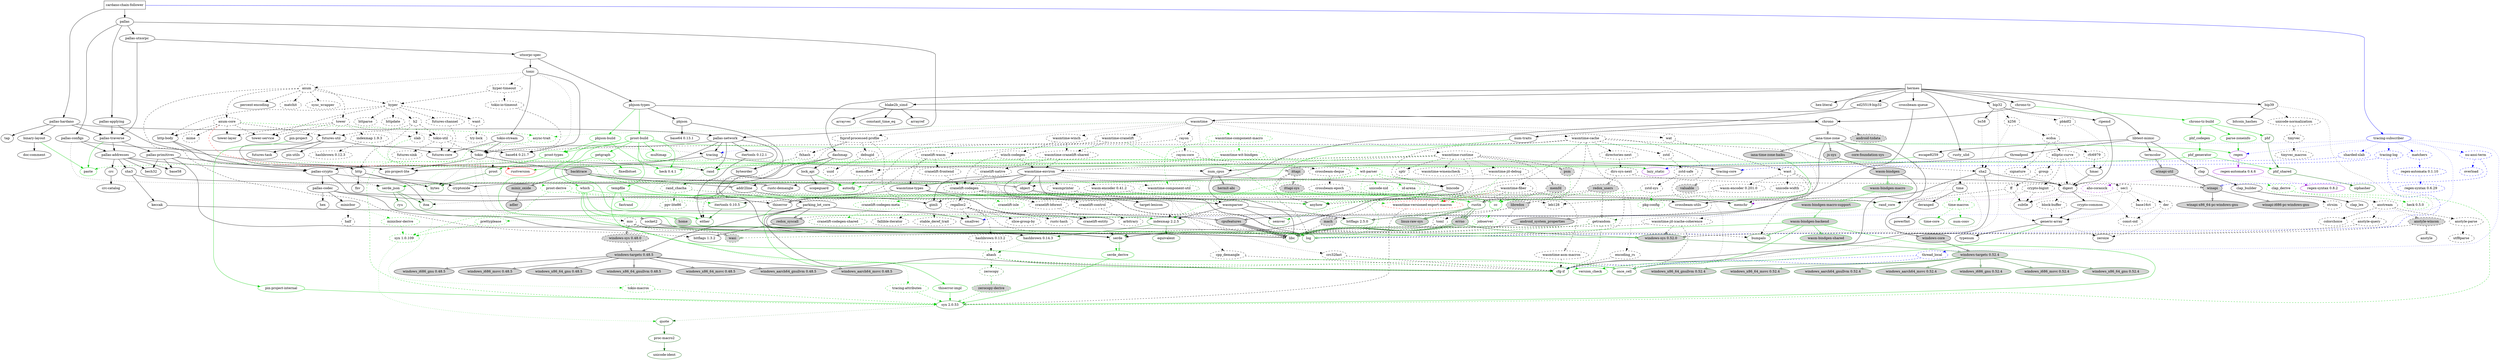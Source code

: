 digraph {
    0 [ label = "hermes" shape = box]
    1 [ label = "cardano-chain-follower" shape = box]
    2 [ label = "anyhow" color = darkgreen]
    3 [ label = "bip32" ]
    4 [ label = "bip39" ]
    5 [ label = "blake2b_simd" ]
    6 [ label = "chrono" ]
    7 [ label = "chrono-tz" ]
    8 [ label = "crossbeam-queue" ]
    9 [ label = "cryptoxide" ]
    10 [ label = "dashmap" ]
    11 [ label = "ed25519-bip32" ]
    12 [ label = "hex-literal" ]
    13 [ label = "iana-time-zone" ]
    14 [ label = "libtest-mimic" ]
    15 [ label = "once_cell" color = darkgreen]
    16 [ label = "rand" color = darkgreen]
    17 [ label = "rusty_ulid" ]
    18 [ label = "thiserror" ]
    19 [ label = "time" ]
    20 [ label = "wasmtime" ]
    21 [ label = "hex" ]
    22 [ label = "pallas" ]
    23 [ label = "pallas-hardano" ]
    24 [ label = "tokio" ]
    25 [ label = "tracing" ]
    26 [ label = "tracing-subscriber" color = blue]
    27 [ label = "bs58" ]
    28 [ label = "hmac" ]
    29 [ label = "k256" style = dashed]
    30 [ label = "pbkdf2" style = dashed]
    31 [ label = "rand_core" color = darkgreen]
    32 [ label = "ripemd" ]
    33 [ label = "sha2" ]
    34 [ label = "subtle" ]
    35 [ label = "zeroize" ]
    36 [ label = "bitcoin_hashes" ]
    37 [ label = "serde" color = darkgreen]
    38 [ label = "unicode-normalization" style = dashed]
    39 [ label = "arrayref" ]
    40 [ label = "arrayvec" ]
    41 [ label = "constant_time_eq" ]
    42 [ label = "android-tzdata" style = "dashed,filled", fillcolor = lightgrey]
    43 [ label = "js-sys" style = filled, fillcolor = lightgrey]
    44 [ label = "num-traits" ]
    45 [ label = "wasm-bindgen" style = filled, fillcolor = lightgrey]
    46 [ label = "windows-targets 0.52.4" color = darkgreen, style = filled, fillcolor = lightgrey]
    47 [ label = "chrono-tz-build" color = green3]
    48 [ label = "phf" color = darkgreen]
    49 [ label = "crossbeam-utils" ]
    50 [ label = "cfg-if" color = darkgreen]
    51 [ label = "hashbrown 0.14.3" color = darkgreen]
    52 [ label = "lock_api" ]
    53 [ label = "parking_lot_core" ]
    54 [ label = "android_system_properties" style = filled, fillcolor = lightgrey]
    55 [ label = "core-foundation-sys" style = filled, fillcolor = lightgrey]
    56 [ label = "iana-time-zone-haiku" style = filled, fillcolor = lightgrey]
    57 [ label = "windows-core" style = filled, fillcolor = lightgrey]
    58 [ label = "clap" ]
    59 [ label = "escape8259" ]
    60 [ label = "termcolor" ]
    61 [ label = "threadpool" ]
    62 [ label = "libc" color = darkgreen]
    63 [ label = "rand_chacha" color = darkgreen, style = dashed]
    64 [ label = "thiserror-impl" color = green3]
    65 [ label = "deranged" ]
    66 [ label = "itoa" color = darkgreen]
    67 [ label = "num-conv" color = darkgreen]
    68 [ label = "powerfmt" ]
    69 [ label = "time-core" color = darkgreen]
    70 [ label = "time-macros" color = green3, style = dashed]
    71 [ label = "addr2line" ]
    72 [ label = "async-trait" color = green3, style = dashed]
    73 [ label = "bincode" ]
    74 [ label = "bumpalo" color = darkgreen]
    75 [ label = "encoding_rs" style = dashed]
    76 [ label = "fxprof-processed-profile" style = dashed]
    77 [ label = "gimli" ]
    78 [ label = "indexmap 2.2.5" color = darkgreen]
    79 [ label = "ittapi" style = "dashed,filled", fillcolor = lightgrey]
    80 [ label = "log" color = darkgreen]
    81 [ label = "object" ]
    82 [ label = "paste" color = green3]
    83 [ label = "rayon" style = dashed]
    84 [ label = "rustix" color = darkgreen]
    85 [ label = "serde_derive" color = green3]
    86 [ label = "serde_json" color = darkgreen]
    87 [ label = "target-lexicon" ]
    88 [ label = "wasm-encoder 0.41.2" style = dashed]
    89 [ label = "wasmparser" ]
    90 [ label = "wasmtime-cache" style = dashed]
    91 [ label = "wasmtime-component-macro" color = green3, style = dashed]
    92 [ label = "wasmtime-component-util" color = darkgreen, style = dashed]
    93 [ label = "wasmtime-cranelift" style = dashed]
    94 [ label = "wasmtime-environ" ]
    95 [ label = "wasmtime-fiber" style = dashed]
    96 [ label = "wasmtime-jit-debug" style = dashed]
    97 [ label = "wasmtime-jit-icache-coherence" style = dashed]
    98 [ label = "wasmtime-runtime" style = dashed]
    99 [ label = "wasmtime-winch" style = dashed]
    100 [ label = "wat" style = dashed]
    101 [ label = "windows-sys 0.52.0" color = darkgreen, style = filled, fillcolor = lightgrey]
    102 [ label = "pallas-addresses" ]
    103 [ label = "pallas-applying" ]
    104 [ label = "pallas-codec" ]
    105 [ label = "pallas-configs" ]
    106 [ label = "pallas-crypto" ]
    107 [ label = "pallas-network" ]
    108 [ label = "pallas-primitives" ]
    109 [ label = "pallas-traverse" ]
    110 [ label = "pallas-utxorpc" ]
    111 [ label = "binary-layout" ]
    112 [ label = "tap" ]
    113 [ label = "backtrace" style = filled, fillcolor = lightgrey]
    114 [ label = "bytes" color = darkgreen]
    115 [ label = "mio" style = dashed]
    116 [ label = "num_cpus" ]
    117 [ label = "pin-project-lite" ]
    118 [ label = "socket2" ]
    119 [ label = "tokio-macros" color = green3, style = dashed]
    120 [ label = "windows-sys 0.48.0" style = "dashed,filled", fillcolor = lightgrey]
    121 [ label = "tracing-attributes" color = green3, style = dashed]
    122 [ label = "tracing-core" ]
    123 [ label = "matchers" color = blue, style = dashed]
    124 [ label = "nu-ansi-term" color = blue, style = dashed]
    125 [ label = "regex" color = darkviolet]
    126 [ label = "sharded-slab" color = blue, style = dashed]
    127 [ label = "smallvec" ]
    128 [ label = "thread_local" color = blue, style = dashed]
    129 [ label = "tracing-log" color = blue, style = dashed]
    130 [ label = "digest" ]
    131 [ label = "ecdsa" style = dashed]
    132 [ label = "elliptic-curve" style = dashed]
    133 [ label = "getrandom" color = darkgreen, style = dashed]
    134 [ label = "cpufeatures" style = filled, fillcolor = lightgrey]
    135 [ label = "tinyvec" style = dashed]
    136 [ label = "autocfg" color = green3]
    137 [ label = "wasm-bindgen-macro" color = green3, style = filled, fillcolor = lightgrey]
    138 [ label = "windows_aarch64_gnullvm 0.52.4" color = darkgreen, style = filled, fillcolor = lightgrey]
    139 [ label = "windows_aarch64_msvc 0.52.4" color = darkgreen, style = filled, fillcolor = lightgrey]
    140 [ label = "windows_i686_gnu 0.52.4" color = darkgreen, style = filled, fillcolor = lightgrey]
    141 [ label = "windows_i686_msvc 0.52.4" color = darkgreen, style = filled, fillcolor = lightgrey]
    142 [ label = "windows_x86_64_gnu 0.52.4" color = darkgreen, style = filled, fillcolor = lightgrey]
    143 [ label = "windows_x86_64_gnullvm 0.52.4" color = darkgreen, style = filled, fillcolor = lightgrey]
    144 [ label = "windows_x86_64_msvc 0.52.4" color = darkgreen, style = filled, fillcolor = lightgrey]
    145 [ label = "parse-zoneinfo" color = green3]
    146 [ label = "phf_codegen" color = green3]
    147 [ label = "phf_shared" color = darkgreen]
    148 [ label = "ahash" color = darkgreen, style = dashed]
    149 [ label = "scopeguard" ]
    150 [ label = "redox_syscall" style = filled, fillcolor = lightgrey]
    151 [ label = "windows-targets 0.48.5" style = filled, fillcolor = lightgrey]
    152 [ label = "cc" color = green3]
    153 [ label = "clap_builder" ]
    154 [ label = "clap_derive" color = green3, style = dashed]
    155 [ label = "rustversion" color = red]
    156 [ label = "winapi-util" style = filled, fillcolor = lightgrey]
    157 [ label = "ppv-lite86" color = darkgreen, style = dashed]
    158 [ label = "proc-macro2" color = darkgreen]
    159 [ label = "quote" color = darkgreen]
    160 [ label = "syn 2.0.53" color = darkgreen]
    161 [ label = "bitflags 2.5.0" color = darkgreen]
    162 [ label = "debugid" style = dashed]
    163 [ label = "fxhash" style = dashed]
    164 [ label = "fallible-iterator" style = dashed]
    165 [ label = "stable_deref_trait" style = dashed]
    166 [ label = "equivalent" color = darkgreen]
    167 [ label = "ittapi-sys" style = "dashed,filled", fillcolor = lightgrey]
    168 [ label = "crc32fast" style = dashed]
    169 [ label = "memchr" color = darkgreen]
    170 [ label = "either" color = darkgreen]
    171 [ label = "rayon-core" style = dashed]
    172 [ label = "errno" color = darkgreen, style = filled, fillcolor = lightgrey]
    173 [ label = "linux-raw-sys" color = darkgreen, style = filled, fillcolor = lightgrey]
    174 [ label = "ryu" color = darkgreen]
    175 [ label = "leb128" style = dashed]
    176 [ label = "semver" color = darkgreen]
    177 [ label = "base64 0.21.7" ]
    178 [ label = "directories-next" style = dashed]
    179 [ label = "toml" style = dashed]
    180 [ label = "zstd" style = dashed]
    181 [ label = "wasmtime-wit-bindgen" color = green3, style = dashed]
    182 [ label = "wit-parser" color = green3, style = dashed]
    183 [ label = "cranelift-codegen" style = dashed]
    184 [ label = "cranelift-control" style = dashed]
    185 [ label = "cranelift-entity" ]
    186 [ label = "cranelift-frontend" style = dashed]
    187 [ label = "cranelift-native" style = dashed]
    188 [ label = "cranelift-wasm" style = dashed]
    189 [ label = "wasmtime-cranelift-shared" style = dashed]
    190 [ label = "wasmtime-versioned-export-macros" color = red, style = dashed]
    191 [ label = "cpp_demangle" style = dashed]
    192 [ label = "rustc-demangle" ]
    193 [ label = "wasmprinter" style = dashed]
    194 [ label = "wasmtime-types" ]
    195 [ label = "wasmtime-asm-macros" style = dashed]
    196 [ label = "mach" style = "dashed,filled", fillcolor = lightgrey]
    197 [ label = "memfd" style = "dashed,filled", fillcolor = lightgrey]
    198 [ label = "memoffset" style = dashed]
    199 [ label = "psm" style = "dashed,filled", fillcolor = lightgrey]
    200 [ label = "sptr" style = dashed]
    201 [ label = "wasmtime-wmemcheck" style = dashed]
    202 [ label = "winch-codegen" style = dashed]
    203 [ label = "wast" style = dashed]
    204 [ label = "base58" ]
    205 [ label = "bech32" ]
    206 [ label = "crc" ]
    207 [ label = "sha3" ]
    208 [ label = "minicbor" ]
    209 [ label = "byteorder" ]
    210 [ label = "itertools 0.12.1" ]
    211 [ label = "utxorpc-spec" ]
    212 [ label = "doc-comment" ]
    213 [ label = "miniz_oxide" style = filled, fillcolor = lightgrey]
    214 [ label = "wasi" color = darkgreen, style = "dashed,filled", fillcolor = lightgrey]
    215 [ label = "hermit-abi" style = filled, fillcolor = lightgrey]
    216 [ label = "valuable" style = "dashed,filled", fillcolor = lightgrey]
    217 [ label = "regex-automata 0.1.10" color = blue, style = dashed]
    218 [ label = "overload" color = blue, style = dashed]
    219 [ label = "winapi" style = filled, fillcolor = lightgrey]
    220 [ label = "aho-corasick" color = darkviolet, style = dashed]
    221 [ label = "regex-automata 0.4.6" color = darkviolet]
    222 [ label = "regex-syntax 0.8.2" color = darkviolet]
    223 [ label = "lazy_static" color = darkviolet]
    224 [ label = "block-buffer" style = dashed]
    225 [ label = "const-oid" style = dashed]
    226 [ label = "crypto-common" ]
    227 [ label = "der" style = dashed]
    228 [ label = "rfc6979" style = dashed]
    229 [ label = "signature" style = dashed]
    230 [ label = "base16ct" style = dashed]
    231 [ label = "crypto-bigint" style = dashed]
    232 [ label = "ff" style = dashed]
    233 [ label = "generic-array" ]
    234 [ label = "group" style = dashed]
    235 [ label = "sec1" style = dashed]
    236 [ label = "tinyvec_macros" style = dashed]
    237 [ label = "wasm-bindgen-macro-support" color = green3, style = filled, fillcolor = lightgrey]
    238 [ label = "phf_generator" color = green3]
    239 [ label = "siphasher" color = darkgreen]
    240 [ label = "version_check" color = green3]
    241 [ label = "zerocopy" color = darkgreen, style = dashed]
    242 [ label = "bitflags 1.3.2" ]
    243 [ label = "windows_aarch64_gnullvm 0.48.5" style = filled, fillcolor = lightgrey]
    244 [ label = "windows_aarch64_msvc 0.48.5" style = filled, fillcolor = lightgrey]
    245 [ label = "windows_i686_gnu 0.48.5" style = filled, fillcolor = lightgrey]
    246 [ label = "windows_i686_msvc 0.48.5" style = filled, fillcolor = lightgrey]
    247 [ label = "windows_x86_64_gnu 0.48.5" style = filled, fillcolor = lightgrey]
    248 [ label = "windows_x86_64_gnullvm 0.48.5" style = filled, fillcolor = lightgrey]
    249 [ label = "windows_x86_64_msvc 0.48.5" style = filled, fillcolor = lightgrey]
    250 [ label = "jobserver" color = green3, style = dashed]
    251 [ label = "anstream" style = dashed]
    252 [ label = "anstyle" ]
    253 [ label = "clap_lex" ]
    254 [ label = "strsim" style = dashed]
    255 [ label = "heck 0.5.0" color = green3, style = dashed]
    256 [ label = "unicode-ident" color = darkgreen]
    257 [ label = "uuid" style = dashed]
    258 [ label = "crossbeam-deque" style = dashed]
    259 [ label = "dirs-sys-next" style = dashed]
    260 [ label = "zstd-safe" style = dashed]
    261 [ label = "heck 0.4.1" color = green3]
    262 [ label = "id-arena" color = green3, style = dashed]
    263 [ label = "unicode-xid" color = green3, style = dashed]
    264 [ label = "cranelift-bforest" style = dashed]
    265 [ label = "cranelift-codegen-meta" color = green3, style = dashed]
    266 [ label = "cranelift-codegen-shared" color = darkgreen, style = dashed]
    267 [ label = "cranelift-isle" color = green3, style = dashed]
    268 [ label = "regalloc2" style = dashed]
    269 [ label = "arbitrary" style = dashed]
    270 [ label = "itertools 0.10.5" color = darkgreen]
    271 [ label = "unicode-width" style = dashed]
    272 [ label = "wasm-encoder 0.201.0" style = dashed]
    273 [ label = "crc-catalog" ]
    274 [ label = "keccak" ]
    275 [ label = "half" style = dashed]
    276 [ label = "minicbor-derive" color = green3, style = dashed]
    277 [ label = "pbjson" ]
    278 [ label = "pbjson-types" ]
    279 [ label = "prost" color = darkgreen]
    280 [ label = "tonic" ]
    281 [ label = "adler" style = filled, fillcolor = lightgrey]
    282 [ label = "regex-syntax 0.6.29" color = blue, style = dashed]
    283 [ label = "winapi-i686-pc-windows-gnu" style = filled, fillcolor = lightgrey]
    284 [ label = "winapi-x86_64-pc-windows-gnu" style = filled, fillcolor = lightgrey]
    285 [ label = "typenum" ]
    286 [ label = "wasm-bindgen-backend" color = green3, style = filled, fillcolor = lightgrey]
    287 [ label = "wasm-bindgen-shared" color = green3, style = filled, fillcolor = lightgrey]
    288 [ label = "zerocopy-derive" color = green3, style = "dashed,filled", fillcolor = lightgrey]
    289 [ label = "anstyle-parse" style = dashed]
    290 [ label = "anstyle-query" style = dashed]
    291 [ label = "anstyle-wincon" style = "dashed,filled", fillcolor = lightgrey]
    292 [ label = "colorchoice" style = dashed]
    293 [ label = "utf8parse" style = dashed]
    294 [ label = "crossbeam-epoch" style = dashed]
    295 [ label = "redox_users" style = "dashed,filled", fillcolor = lightgrey]
    296 [ label = "zstd-sys" style = dashed]
    297 [ label = "hashbrown 0.13.2" style = dashed]
    298 [ label = "rustc-hash" style = dashed]
    299 [ label = "slice-group-by" style = dashed]
    300 [ label = "syn 1.0.109" color = green3, style = dashed]
    301 [ label = "base64 0.13.1" ]
    302 [ label = "pbjson-build" color = green3]
    303 [ label = "prost-build" color = green3]
    304 [ label = "prost-derive" color = green3, style = dashed]
    305 [ label = "axum" style = dashed]
    306 [ label = "futures-core" ]
    307 [ label = "futures-util" ]
    308 [ label = "h2" style = dashed]
    309 [ label = "http" ]
    310 [ label = "http-body" ]
    311 [ label = "hyper" style = dashed]
    312 [ label = "hyper-timeout" style = dashed]
    313 [ label = "percent-encoding" ]
    314 [ label = "pin-project" ]
    315 [ label = "tokio-stream" ]
    316 [ label = "tower" style = dashed]
    317 [ label = "tower-layer" ]
    318 [ label = "tower-service" ]
    319 [ label = "libredox" style = "dashed,filled", fillcolor = lightgrey]
    320 [ label = "pkg-config" color = green3, style = dashed]
    321 [ label = "prost-types" color = green3]
    322 [ label = "multimap" color = green3]
    323 [ label = "petgraph" color = green3]
    324 [ label = "prettyplease" color = green3, style = dashed]
    325 [ label = "tempfile" color = green3]
    326 [ label = "which" color = green3]
    327 [ label = "axum-core" style = dashed]
    328 [ label = "matchit" style = dashed]
    329 [ label = "mime" style = dashed]
    330 [ label = "sync_wrapper" style = dashed]
    331 [ label = "futures-task" ]
    332 [ label = "pin-utils" ]
    333 [ label = "fnv" ]
    334 [ label = "futures-sink" style = dashed]
    335 [ label = "slab" style = dashed]
    336 [ label = "tokio-util" style = dashed]
    337 [ label = "futures-channel" style = dashed]
    338 [ label = "httparse" style = dashed]
    339 [ label = "httpdate" style = dashed]
    340 [ label = "want" style = dashed]
    341 [ label = "tokio-io-timeout" style = dashed]
    342 [ label = "pin-project-internal" color = green3]
    343 [ label = "indexmap 1.9.3" style = dashed]
    344 [ label = "fixedbitset" color = green3]
    345 [ label = "fastrand" color = green3]
    346 [ label = "home" color = green3, style = filled, fillcolor = lightgrey]
    347 [ label = "try-lock" style = dashed]
    348 [ label = "hashbrown 0.12.3" style = dashed]
    0 -> 3 [ ]
    0 -> 4 [ ]
    0 -> 5 [ ]
    0 -> 7 [ ]
    0 -> 8 [ ]
    0 -> 10 [ ]
    0 -> 11 [ ]
    0 -> 12 [ ]
    0 -> 14 [ ]
    0 -> 17 [ ]
    0 -> 20 [ ]
    1 -> 22 [ ]
    1 -> 23 [ ]
    1 -> 26 [ color = blue]
    3 -> 27 [ ]
    3 -> 29 [ style = dotted]
    3 -> 15 [ style = dotted]
    3 -> 30 [ style = dotted]
    3 -> 32 [ ]
    4 -> 36 [ ]
    4 -> 37 [ style = dotted]
    4 -> 38 [ style = dotted]
    5 -> 39 [ ]
    5 -> 40 [ ]
    5 -> 41 [ ]
    6 -> 42 [ arrowType = empty, fillcolor = lightgrey, style = dotted]
    6 -> 13 [ arrowType = empty, fillcolor = lightgrey, style = dotted]
    6 -> 44 [ ]
    7 -> 6 [ ]
    7 -> 47 [ color = green3]
    8 -> 49 [ ]
    10 -> 51 [ ]
    10 -> 52 [ ]
    10 -> 53 [ ]
    11 -> 9 [ ]
    13 -> 54 [ arrowType = empty, fillcolor = lightgrey]
    13 -> 55 [ arrowType = empty, fillcolor = lightgrey]
    13 -> 56 [ arrowType = empty, fillcolor = lightgrey]
    13 -> 43 [ arrowType = empty, fillcolor = lightgrey]
    13 -> 57 [ arrowType = empty, fillcolor = lightgrey]
    14 -> 58 [ ]
    14 -> 59 [ ]
    14 -> 60 [ ]
    14 -> 61 [ ]
    16 -> 63 [ color = darkgreen, style = dotted]
    17 -> 16 [ style = dotted]
    17 -> 19 [ style = dotted]
    18 -> 64 [ color = green3]
    19 -> 65 [ ]
    19 -> 66 [ style = dotted]
    19 -> 37 [ style = dotted]
    19 -> 70 [ color = green3, style = dotted]
    20 -> 71 [ style = dotted]
    20 -> 72 [ color = green3, style = dotted]
    20 -> 76 [ style = dotted]
    20 -> 79 [ arrowType = empty, fillcolor = lightgrey, style = dotted]
    20 -> 83 [ style = dotted]
    20 -> 90 [ style = dotted]
    20 -> 91 [ color = green3, style = dotted]
    20 -> 93 [ style = dotted]
    20 -> 97 [ style = dotted]
    20 -> 98 [ style = dotted]
    20 -> 99 [ style = dotted]
    20 -> 100 [ style = dotted]
    22 -> 103 [ ]
    22 -> 105 [ ]
    22 -> 107 [ ]
    22 -> 110 [ ]
    23 -> 111 [ ]
    23 -> 107 [ ]
    23 -> 109 [ ]
    23 -> 112 [ ]
    24 -> 113 [ arrowType = empty, fillcolor = lightgrey]
    24 -> 114 [ style = dotted]
    24 -> 115 [ style = dotted]
    24 -> 116 [ style = dotted]
    24 -> 117 [ ]
    24 -> 118 [ arrowType = empty, fillcolor = lightgrey, style = dotted]
    24 -> 119 [ color = green3, style = dotted]
    25 -> 117 [ ]
    25 -> 121 [ color = green3, style = dotted]
    25 -> 122 [ ]
    26 -> 123 [ color = blue, style = dotted]
    26 -> 124 [ color = blue, style = dotted]
    26 -> 125 [ color = blue, style = dotted]
    26 -> 126 [ color = blue, style = dotted]
    26 -> 127 [ color = blue, style = dotted]
    26 -> 128 [ color = blue, style = dotted]
    26 -> 25 [ color = blue, style = dotted]
    26 -> 129 [ color = blue, style = dotted]
    27 -> 33 [ style = dotted]
    28 -> 130 [ ]
    29 -> 131 [ style = dotted]
    29 -> 33 [ style = dotted]
    30 -> 28 [ style = dotted]
    31 -> 133 [ color = darkgreen, style = dotted]
    32 -> 130 [ ]
    33 -> 50 [ ]
    33 -> 134 [ arrowType = empty, fillcolor = lightgrey]
    33 -> 130 [ ]
    37 -> 85 [ color = green3, style = dotted]
    37 -> 85 [ color = green3, arrowType = empty, fillcolor = lightgrey]
    38 -> 135 [ style = dashed]
    43 -> 45 [ arrowType = empty, fillcolor = lightgrey]
    44 -> 136 [ color = green3]
    45 -> 50 [ arrowType = empty, fillcolor = lightgrey]
    45 -> 137 [ color = green3, arrowType = empty, fillcolor = lightgrey]
    46 -> 138 [ color = darkgreen, arrowType = empty, fillcolor = lightgrey]
    46 -> 139 [ color = darkgreen, arrowType = empty, fillcolor = lightgrey]
    46 -> 140 [ color = darkgreen, arrowType = empty, fillcolor = lightgrey]
    46 -> 141 [ color = darkgreen, arrowType = empty, fillcolor = lightgrey]
    46 -> 142 [ color = darkgreen, arrowType = empty, fillcolor = lightgrey]
    46 -> 143 [ color = darkgreen, arrowType = empty, fillcolor = lightgrey]
    46 -> 144 [ color = darkgreen, arrowType = empty, fillcolor = lightgrey]
    47 -> 145 [ color = green3]
    47 -> 48 [ color = green3]
    47 -> 146 [ color = green3]
    48 -> 147 [ color = darkgreen]
    51 -> 148 [ color = darkgreen, style = dotted]
    52 -> 136 [ color = green3]
    52 -> 149 [ ]
    53 -> 50 [ ]
    53 -> 62 [ arrowType = empty, fillcolor = lightgrey]
    53 -> 150 [ arrowType = empty, fillcolor = lightgrey]
    53 -> 127 [ ]
    53 -> 151 [ arrowType = empty, fillcolor = lightgrey]
    54 -> 62 [ arrowType = empty, fillcolor = lightgrey]
    56 -> 152 [ color = green3, arrowType = empty, fillcolor = lightgrey]
    57 -> 46 [ arrowType = empty, fillcolor = lightgrey]
    58 -> 153 [ ]
    58 -> 154 [ color = green3, style = dotted]
    59 -> 155 [ color = green3]
    60 -> 156 [ arrowType = empty, fillcolor = lightgrey]
    61 -> 116 [ ]
    63 -> 157 [ color = darkgreen, style = dashed]
    63 -> 31 [ color = darkgreen, style = dashed]
    64 -> 160 [ color = green3]
    65 -> 68 [ style = dotted]
    70 -> 67 [ color = green3, style = dashed]
    70 -> 69 [ color = green3, style = dashed]
    71 -> 77 [ ]
    72 -> 160 [ color = green3, style = dashed]
    73 -> 37 [ ]
    75 -> 50 [ style = dashed]
    76 -> 161 [ style = dashed]
    76 -> 162 [ style = dashed]
    76 -> 163 [ style = dashed]
    76 -> 86 [ style = dashed]
    77 -> 164 [ style = dotted]
    77 -> 78 [ style = dotted]
    77 -> 165 [ style = dotted]
    78 -> 166 [ color = darkgreen]
    78 -> 51 [ color = darkgreen]
    78 -> 37 [ color = darkgreen, style = dotted]
    79 -> 2 [ arrowType = empty, fillcolor = lightgrey, style = dashed]
    79 -> 167 [ arrowType = empty, fillcolor = lightgrey, style = dashed]
    79 -> 80 [ arrowType = empty, fillcolor = lightgrey, style = dashed]
    81 -> 168 [ style = dotted]
    81 -> 78 [ style = dotted]
    81 -> 169 [ ]
    83 -> 170 [ style = dashed]
    83 -> 171 [ style = dashed]
    84 -> 161 [ color = darkgreen]
    84 -> 172 [ color = darkgreen, arrowType = empty, fillcolor = lightgrey, style = dotted]
    84 -> 172 [ color = darkgreen, arrowType = empty, fillcolor = lightgrey]
    84 -> 172 [ color = darkgreen, arrowType = empty, fillcolor = lightgrey]
    84 -> 173 [ color = darkgreen, arrowType = empty, fillcolor = lightgrey]
    84 -> 173 [ color = darkgreen, arrowType = empty, fillcolor = lightgrey]
    85 -> 160 [ color = green3]
    86 -> 66 [ color = darkgreen]
    86 -> 174 [ color = darkgreen]
    86 -> 37 [ color = darkgreen]
    88 -> 175 [ style = dashed]
    89 -> 161 [ ]
    89 -> 78 [ ]
    89 -> 176 [ ]
    90 -> 2 [ style = dashed]
    90 -> 177 [ style = dashed]
    90 -> 73 [ style = dashed]
    90 -> 178 [ style = dashed]
    90 -> 80 [ style = dashed]
    90 -> 84 [ arrowType = empty, fillcolor = lightgrey, style = dashed]
    90 -> 33 [ style = dashed]
    90 -> 179 [ style = dashed]
    90 -> 180 [ style = dashed]
    91 -> 92 [ color = green3, style = dashed]
    91 -> 181 [ color = green3, style = dashed]
    93 -> 188 [ style = dashed]
    93 -> 189 [ style = dashed]
    93 -> 190 [ color = green3, style = dashed]
    94 -> 73 [ ]
    94 -> 191 [ style = dotted]
    94 -> 77 [ ]
    94 -> 80 [ ]
    94 -> 81 [ ]
    94 -> 192 [ style = dotted]
    94 -> 87 [ ]
    94 -> 88 [ style = dotted]
    94 -> 193 [ style = dotted]
    94 -> 92 [ style = dotted]
    94 -> 194 [ ]
    95 -> 2 [ style = dashed]
    95 -> 152 [ color = green3, style = dashed]
    95 -> 84 [ arrowType = empty, fillcolor = lightgrey, style = dashed]
    95 -> 195 [ arrowType = empty, fillcolor = lightgrey, style = dashed]
    95 -> 190 [ color = green3, style = dashed]
    95 -> 190 [ color = red, style = dashed]
    96 -> 81 [ style = dotted]
    96 -> 84 [ arrowType = empty, fillcolor = lightgrey, style = dotted]
    96 -> 190 [ color = green3, style = dashed]
    97 -> 50 [ style = dashed]
    97 -> 62 [ arrowType = empty, fillcolor = lightgrey, style = dashed]
    97 -> 101 [ arrowType = empty, fillcolor = lightgrey, style = dashed]
    98 -> 75 [ style = dotted]
    98 -> 196 [ arrowType = empty, fillcolor = lightgrey, style = dashed]
    98 -> 197 [ arrowType = empty, fillcolor = lightgrey, style = dashed]
    98 -> 198 [ style = dashed]
    98 -> 82 [ color = green3, style = dashed]
    98 -> 199 [ arrowType = empty, fillcolor = lightgrey, style = dashed]
    98 -> 200 [ style = dashed]
    98 -> 94 [ style = dashed]
    98 -> 95 [ style = dotted]
    98 -> 96 [ style = dotted]
    98 -> 201 [ style = dashed]
    99 -> 189 [ style = dashed]
    99 -> 202 [ style = dashed]
    100 -> 203 [ style = dashed]
    101 -> 46 [ color = darkgreen, arrowType = empty, fillcolor = lightgrey]
    102 -> 204 [ ]
    102 -> 205 [ ]
    102 -> 206 [ ]
    102 -> 106 [ ]
    102 -> 207 [ ]
    103 -> 109 [ ]
    103 -> 16 [ ]
    104 -> 21 [ ]
    104 -> 208 [ ]
    104 -> 37 [ ]
    104 -> 18 [ ]
    105 -> 177 [ ]
    105 -> 102 [ ]
    105 -> 86 [ style = dotted]
    106 -> 9 [ ]
    106 -> 104 [ ]
    106 -> 31 [ ]
    107 -> 209 [ ]
    107 -> 210 [ ]
    107 -> 106 [ ]
    107 -> 16 [ ]
    107 -> 24 [ ]
    107 -> 25 [ ]
    108 -> 204 [ ]
    108 -> 205 [ ]
    108 -> 80 [ ]
    108 -> 106 [ ]
    108 -> 86 [ style = dotted]
    109 -> 102 [ ]
    109 -> 108 [ ]
    109 -> 82 [ color = green3]
    110 -> 109 [ ]
    110 -> 211 [ ]
    111 -> 212 [ ]
    111 -> 82 [ color = green3]
    113 -> 71 [ arrowType = empty, fillcolor = lightgrey]
    113 -> 152 [ color = green3, arrowType = empty, fillcolor = lightgrey]
    113 -> 213 [ arrowType = empty, fillcolor = lightgrey]
    113 -> 81 [ arrowType = empty, fillcolor = lightgrey]
    113 -> 192 [ arrowType = empty, fillcolor = lightgrey]
    115 -> 62 [ arrowType = empty, fillcolor = lightgrey, style = dashed]
    115 -> 62 [ arrowType = empty, fillcolor = lightgrey, style = dashed]
    115 -> 214 [ arrowType = empty, fillcolor = lightgrey, style = dashed]
    115 -> 120 [ arrowType = empty, fillcolor = lightgrey, style = dashed]
    116 -> 215 [ arrowType = empty, fillcolor = lightgrey]
    116 -> 62 [ arrowType = empty, fillcolor = lightgrey]
    118 -> 62 [ arrowType = empty, fillcolor = lightgrey]
    118 -> 101 [ arrowType = empty, fillcolor = lightgrey]
    119 -> 160 [ color = green3, style = dashed]
    120 -> 151 [ arrowType = empty, fillcolor = lightgrey, style = dashed]
    121 -> 160 [ color = green3, style = dashed]
    122 -> 15 [ style = dotted]
    122 -> 216 [ arrowType = empty, fillcolor = lightgrey, style = dotted]
    123 -> 217 [ color = blue, style = dashed]
    124 -> 218 [ color = blue, style = dashed]
    124 -> 219 [ color = blue, arrowType = empty, fillcolor = lightgrey, style = dashed]
    125 -> 221 [ color = darkviolet]
    126 -> 223 [ color = blue, style = dashed]
    128 -> 50 [ color = blue, style = dashed]
    128 -> 15 [ color = blue, style = dashed]
    129 -> 80 [ color = blue, style = dashed]
    129 -> 122 [ color = blue, style = dashed]
    130 -> 224 [ style = dotted]
    130 -> 225 [ style = dotted]
    130 -> 226 [ ]
    130 -> 34 [ style = dotted]
    131 -> 132 [ style = dashed]
    131 -> 228 [ style = dotted]
    131 -> 229 [ style = dashed]
    132 -> 231 [ style = dashed]
    132 -> 130 [ style = dotted]
    132 -> 234 [ style = dotted]
    132 -> 235 [ style = dotted]
    133 -> 50 [ color = darkgreen, style = dashed]
    133 -> 62 [ color = darkgreen, arrowType = empty, fillcolor = lightgrey, style = dashed]
    133 -> 214 [ color = darkgreen, arrowType = empty, fillcolor = lightgrey, style = dashed]
    134 -> 62 [ arrowType = empty, fillcolor = lightgrey]
    134 -> 62 [ arrowType = empty, fillcolor = lightgrey]
    134 -> 62 [ arrowType = empty, fillcolor = lightgrey]
    134 -> 62 [ arrowType = empty, fillcolor = lightgrey]
    135 -> 236 [ style = dotted]
    137 -> 237 [ color = green3, arrowType = empty, fillcolor = lightgrey]
    145 -> 125 [ color = green3]
    146 -> 238 [ color = green3]
    147 -> 239 [ color = darkgreen]
    148 -> 50 [ color = darkgreen, style = dashed]
    148 -> 15 [ color = darkgreen, arrowType = empty, fillcolor = lightgrey, style = dashed]
    148 -> 240 [ color = green3, style = dashed]
    148 -> 241 [ color = darkgreen, style = dashed]
    150 -> 242 [ arrowType = empty, fillcolor = lightgrey]
    151 -> 243 [ arrowType = empty, fillcolor = lightgrey]
    151 -> 244 [ arrowType = empty, fillcolor = lightgrey]
    151 -> 245 [ arrowType = empty, fillcolor = lightgrey]
    151 -> 246 [ arrowType = empty, fillcolor = lightgrey]
    151 -> 247 [ arrowType = empty, fillcolor = lightgrey]
    151 -> 248 [ arrowType = empty, fillcolor = lightgrey]
    151 -> 249 [ arrowType = empty, fillcolor = lightgrey]
    152 -> 250 [ color = green3, style = dotted]
    153 -> 251 [ style = dotted]
    153 -> 253 [ ]
    153 -> 254 [ style = dotted]
    154 -> 255 [ color = green3, style = dashed]
    154 -> 160 [ color = green3, style = dashed]
    156 -> 219 [ arrowType = empty, fillcolor = lightgrey]
    158 -> 256 [ color = darkgreen]
    159 -> 158 [ color = darkgreen]
    160 -> 159 [ color = darkgreen, style = dotted]
    162 -> 257 [ style = dashed]
    163 -> 209 [ style = dashed]
    167 -> 152 [ color = green3, arrowType = empty, fillcolor = lightgrey, style = dashed]
    168 -> 50 [ style = dashed]
    171 -> 258 [ style = dashed]
    172 -> 62 [ color = darkgreen, arrowType = empty, fillcolor = lightgrey]
    172 -> 62 [ color = darkgreen, arrowType = empty, fillcolor = lightgrey]
    172 -> 62 [ color = darkgreen, arrowType = empty, fillcolor = lightgrey]
    172 -> 101 [ color = darkgreen, arrowType = empty, fillcolor = lightgrey]
    178 -> 259 [ style = dashed]
    179 -> 37 [ style = dashed]
    180 -> 260 [ style = dashed]
    181 -> 261 [ color = green3, style = dashed]
    181 -> 182 [ color = green3, style = dashed]
    182 -> 2 [ color = green3, style = dashed]
    182 -> 262 [ color = green3, style = dashed]
    182 -> 78 [ color = green3, style = dashed]
    182 -> 80 [ color = green3, style = dashed]
    182 -> 176 [ color = green3, style = dashed]
    182 -> 86 [ color = green3, style = dashed]
    182 -> 263 [ color = green3, style = dashed]
    183 -> 74 [ style = dashed]
    183 -> 264 [ style = dashed]
    183 -> 265 [ color = green3, style = dashed]
    183 -> 184 [ style = dashed]
    183 -> 267 [ color = green3, style = dashed]
    183 -> 77 [ style = dotted]
    183 -> 268 [ style = dashed]
    183 -> 87 [ style = dashed]
    184 -> 269 [ style = dashed]
    185 -> 37 [ style = dotted]
    186 -> 183 [ style = dashed]
    187 -> 183 [ style = dashed]
    187 -> 62 [ arrowType = empty, fillcolor = lightgrey, style = dashed]
    188 -> 186 [ style = dashed]
    188 -> 270 [ style = dashed]
    188 -> 194 [ style = dashed]
    189 -> 187 [ style = dashed]
    189 -> 94 [ style = dashed]
    190 -> 160 [ style = dashed]
    191 -> 50 [ style = dashed]
    193 -> 2 [ style = dashed]
    193 -> 89 [ style = dashed]
    194 -> 185 [ ]
    194 -> 18 [ ]
    194 -> 89 [ ]
    195 -> 50 [ style = dashed]
    196 -> 62 [ arrowType = empty, fillcolor = lightgrey, style = dashed]
    197 -> 84 [ arrowType = empty, fillcolor = lightgrey, style = dashed]
    198 -> 136 [ color = green3, style = dashed]
    199 -> 152 [ color = green3, arrowType = empty, fillcolor = lightgrey, style = dashed]
    202 -> 183 [ style = dashed]
    202 -> 94 [ style = dashed]
    203 -> 74 [ style = dashed]
    203 -> 169 [ style = dashed]
    203 -> 271 [ style = dashed]
    203 -> 272 [ style = dashed]
    206 -> 273 [ ]
    207 -> 130 [ ]
    207 -> 274 [ ]
    208 -> 275 [ style = dotted]
    208 -> 276 [ color = green3, style = dotted]
    210 -> 170 [ ]
    211 -> 278 [ ]
    211 -> 280 [ ]
    213 -> 281 [ arrowType = empty, fillcolor = lightgrey]
    217 -> 282 [ color = blue, style = dotted]
    219 -> 283 [ arrowType = empty, fillcolor = lightgrey]
    219 -> 284 [ arrowType = empty, fillcolor = lightgrey]
    220 -> 169 [ color = darkviolet, style = dotted]
    221 -> 220 [ color = darkviolet, style = dotted]
    221 -> 222 [ color = darkviolet, style = dotted]
    224 -> 233 [ style = dashed]
    226 -> 233 [ ]
    227 -> 225 [ style = dotted]
    227 -> 35 [ style = dotted]
    228 -> 28 [ style = dashed]
    229 -> 130 [ style = dotted]
    229 -> 31 [ style = dotted]
    231 -> 233 [ style = dotted]
    231 -> 31 [ style = dotted]
    231 -> 34 [ style = dashed]
    232 -> 31 [ style = dashed]
    232 -> 34 [ style = dashed]
    233 -> 285 [ ]
    233 -> 240 [ color = green3]
    233 -> 35 [ style = dotted]
    234 -> 232 [ style = dashed]
    235 -> 230 [ style = dotted]
    235 -> 227 [ style = dotted]
    235 -> 233 [ style = dotted]
    235 -> 34 [ style = dotted]
    237 -> 286 [ color = green3, arrowType = empty, fillcolor = lightgrey]
    238 -> 147 [ color = green3]
    238 -> 16 [ color = green3]
    241 -> 288 [ color = green3, arrowType = empty, fillcolor = lightgrey, style = dashed]
    250 -> 62 [ color = green3, arrowType = empty, fillcolor = lightgrey, style = dashed]
    251 -> 289 [ style = dashed]
    251 -> 290 [ style = dotted]
    251 -> 291 [ arrowType = empty, fillcolor = lightgrey, style = dotted]
    251 -> 292 [ style = dashed]
    258 -> 294 [ style = dashed]
    259 -> 295 [ arrowType = empty, fillcolor = lightgrey, style = dashed]
    259 -> 219 [ arrowType = empty, fillcolor = lightgrey, style = dashed]
    260 -> 296 [ style = dashed]
    264 -> 185 [ style = dashed]
    265 -> 266 [ color = green3, style = dashed]
    268 -> 297 [ style = dashed]
    268 -> 80 [ style = dashed]
    268 -> 298 [ style = dashed]
    268 -> 299 [ style = dashed]
    268 -> 127 [ style = dashed]
    270 -> 170 [ color = darkgreen]
    272 -> 175 [ style = dashed]
    274 -> 134 [ arrowType = empty, fillcolor = lightgrey]
    276 -> 300 [ color = green3, style = dashed]
    277 -> 301 [ ]
    277 -> 37 [ ]
    278 -> 6 [ ]
    278 -> 277 [ ]
    278 -> 302 [ color = green3]
    278 -> 303 [ color = green3]
    279 -> 114 [ color = darkgreen]
    279 -> 304 [ color = green3, style = dotted]
    280 -> 305 [ style = dotted]
    280 -> 177 [ ]
    280 -> 312 [ style = dotted]
    280 -> 279 [ style = dotted]
    280 -> 315 [ ]
    286 -> 74 [ color = green3, arrowType = empty, fillcolor = lightgrey]
    286 -> 80 [ color = green3, arrowType = empty, fillcolor = lightgrey]
    286 -> 15 [ color = green3, arrowType = empty, fillcolor = lightgrey]
    286 -> 160 [ color = green3, arrowType = empty, fillcolor = lightgrey]
    286 -> 287 [ color = green3, arrowType = empty, fillcolor = lightgrey]
    288 -> 160 [ color = green3, arrowType = empty, fillcolor = lightgrey, style = dashed]
    289 -> 293 [ style = dotted]
    290 -> 101 [ arrowType = empty, fillcolor = lightgrey, style = dashed]
    291 -> 252 [ arrowType = empty, fillcolor = lightgrey, style = dashed]
    291 -> 101 [ arrowType = empty, fillcolor = lightgrey, style = dashed]
    294 -> 49 [ style = dashed]
    295 -> 133 [ arrowType = empty, fillcolor = lightgrey, style = dashed]
    295 -> 319 [ arrowType = empty, fillcolor = lightgrey, style = dashed]
    295 -> 18 [ arrowType = empty, fillcolor = lightgrey, style = dashed]
    296 -> 152 [ color = green3, style = dashed]
    296 -> 320 [ color = green3, style = dashed]
    297 -> 148 [ style = dotted]
    300 -> 159 [ color = green3, style = dotted]
    302 -> 261 [ color = green3]
    302 -> 321 [ color = green3]
    303 -> 261 [ color = green3]
    303 -> 223 [ color = green3]
    303 -> 80 [ color = green3]
    303 -> 322 [ color = green3]
    303 -> 323 [ color = green3]
    303 -> 324 [ color = green3, style = dotted]
    303 -> 321 [ color = green3]
    303 -> 125 [ color = green3]
    303 -> 325 [ color = green3]
    303 -> 326 [ color = green3]
    304 -> 2 [ color = green3, style = dashed]
    304 -> 270 [ color = green3, style = dashed]
    304 -> 300 [ color = green3, style = dashed]
    305 -> 327 [ style = dashed]
    305 -> 242 [ style = dashed]
    305 -> 311 [ style = dashed]
    305 -> 328 [ style = dashed]
    305 -> 313 [ style = dashed]
    305 -> 330 [ style = dashed]
    305 -> 316 [ style = dashed]
    307 -> 306 [ ]
    307 -> 331 [ ]
    307 -> 117 [ ]
    307 -> 332 [ ]
    308 -> 307 [ style = dashed]
    308 -> 309 [ style = dashed]
    308 -> 335 [ style = dashed]
    308 -> 336 [ style = dashed]
    309 -> 114 [ ]
    309 -> 333 [ ]
    309 -> 66 [ ]
    310 -> 309 [ ]
    310 -> 117 [ ]
    311 -> 337 [ style = dashed]
    311 -> 308 [ style = dotted]
    311 -> 310 [ style = dashed]
    311 -> 338 [ style = dashed]
    311 -> 339 [ style = dashed]
    311 -> 318 [ style = dashed]
    311 -> 340 [ style = dashed]
    312 -> 311 [ style = dashed]
    312 -> 341 [ style = dashed]
    314 -> 342 [ color = green3]
    315 -> 306 [ ]
    315 -> 24 [ ]
    316 -> 307 [ style = dotted]
    316 -> 343 [ style = dotted]
    316 -> 314 [ style = dotted]
    316 -> 16 [ style = dotted]
    316 -> 335 [ style = dotted]
    316 -> 336 [ style = dotted]
    316 -> 317 [ style = dashed]
    316 -> 318 [ style = dashed]
    319 -> 161 [ arrowType = empty, fillcolor = lightgrey, style = dashed]
    319 -> 62 [ arrowType = empty, fillcolor = lightgrey, style = dashed]
    319 -> 150 [ arrowType = empty, fillcolor = lightgrey, style = dashed]
    321 -> 279 [ color = green3]
    323 -> 344 [ color = green3]
    323 -> 78 [ color = green3]
    324 -> 300 [ color = green3, style = dashed]
    325 -> 50 [ color = green3]
    325 -> 345 [ color = green3]
    325 -> 84 [ color = green3, arrowType = empty, fillcolor = lightgrey]
    326 -> 170 [ color = green3]
    326 -> 346 [ color = green3, arrowType = empty, fillcolor = lightgrey]
    326 -> 15 [ color = green3, arrowType = empty, fillcolor = lightgrey]
    326 -> 84 [ color = green3]
    327 -> 72 [ color = green3, style = dashed]
    327 -> 307 [ style = dashed]
    327 -> 310 [ style = dashed]
    327 -> 329 [ style = dashed]
    327 -> 155 [ color = red, style = dashed]
    327 -> 317 [ style = dashed]
    327 -> 318 [ style = dashed]
    335 -> 136 [ color = green3, style = dashed]
    336 -> 306 [ style = dashed]
    336 -> 334 [ style = dashed]
    336 -> 24 [ style = dashed]
    336 -> 25 [ style = dotted]
    337 -> 306 [ style = dashed]
    340 -> 347 [ style = dashed]
    341 -> 24 [ style = dashed]
    342 -> 160 [ color = green3]
    343 -> 136 [ color = green3, style = dashed]
    343 -> 348 [ style = dashed]
    346 -> 101 [ color = green3, arrowType = empty, fillcolor = lightgrey]
}

